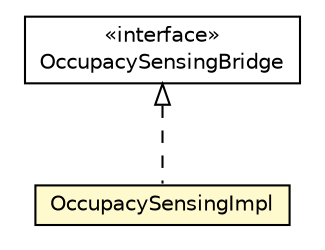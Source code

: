 #!/usr/local/bin/dot
#
# Class diagram 
# Generated by UMLGraph version R5_6-24-gf6e263 (http://www.umlgraph.org/)
#

digraph G {
	edge [fontname="Helvetica",fontsize=10,labelfontname="Helvetica",labelfontsize=10];
	node [fontname="Helvetica",fontsize=10,shape=plaintext];
	nodesep=0.25;
	ranksep=0.5;
	// org.universAAL.lddi.zigbee.commissioning.clusters.api.OccupacySensingBridge
	c5968789 [label=<<table title="org.universAAL.lddi.zigbee.commissioning.clusters.api.OccupacySensingBridge" border="0" cellborder="1" cellspacing="0" cellpadding="2" port="p" href="../api/OccupacySensingBridge.html">
		<tr><td><table border="0" cellspacing="0" cellpadding="1">
<tr><td align="center" balign="center"> &#171;interface&#187; </td></tr>
<tr><td align="center" balign="center"> OccupacySensingBridge </td></tr>
		</table></td></tr>
		</table>>, URL="../api/OccupacySensingBridge.html", fontname="Helvetica", fontcolor="black", fontsize=10.0];
	// org.universAAL.lddi.zigbee.commissioning.clusters.impl.OccupacySensingImpl
	c5968793 [label=<<table title="org.universAAL.lddi.zigbee.commissioning.clusters.impl.OccupacySensingImpl" border="0" cellborder="1" cellspacing="0" cellpadding="2" port="p" bgcolor="lemonChiffon" href="./OccupacySensingImpl.html">
		<tr><td><table border="0" cellspacing="0" cellpadding="1">
<tr><td align="center" balign="center"> OccupacySensingImpl </td></tr>
		</table></td></tr>
		</table>>, URL="./OccupacySensingImpl.html", fontname="Helvetica", fontcolor="black", fontsize=10.0];
	//org.universAAL.lddi.zigbee.commissioning.clusters.impl.OccupacySensingImpl implements org.universAAL.lddi.zigbee.commissioning.clusters.api.OccupacySensingBridge
	c5968789:p -> c5968793:p [dir=back,arrowtail=empty,style=dashed];
}

